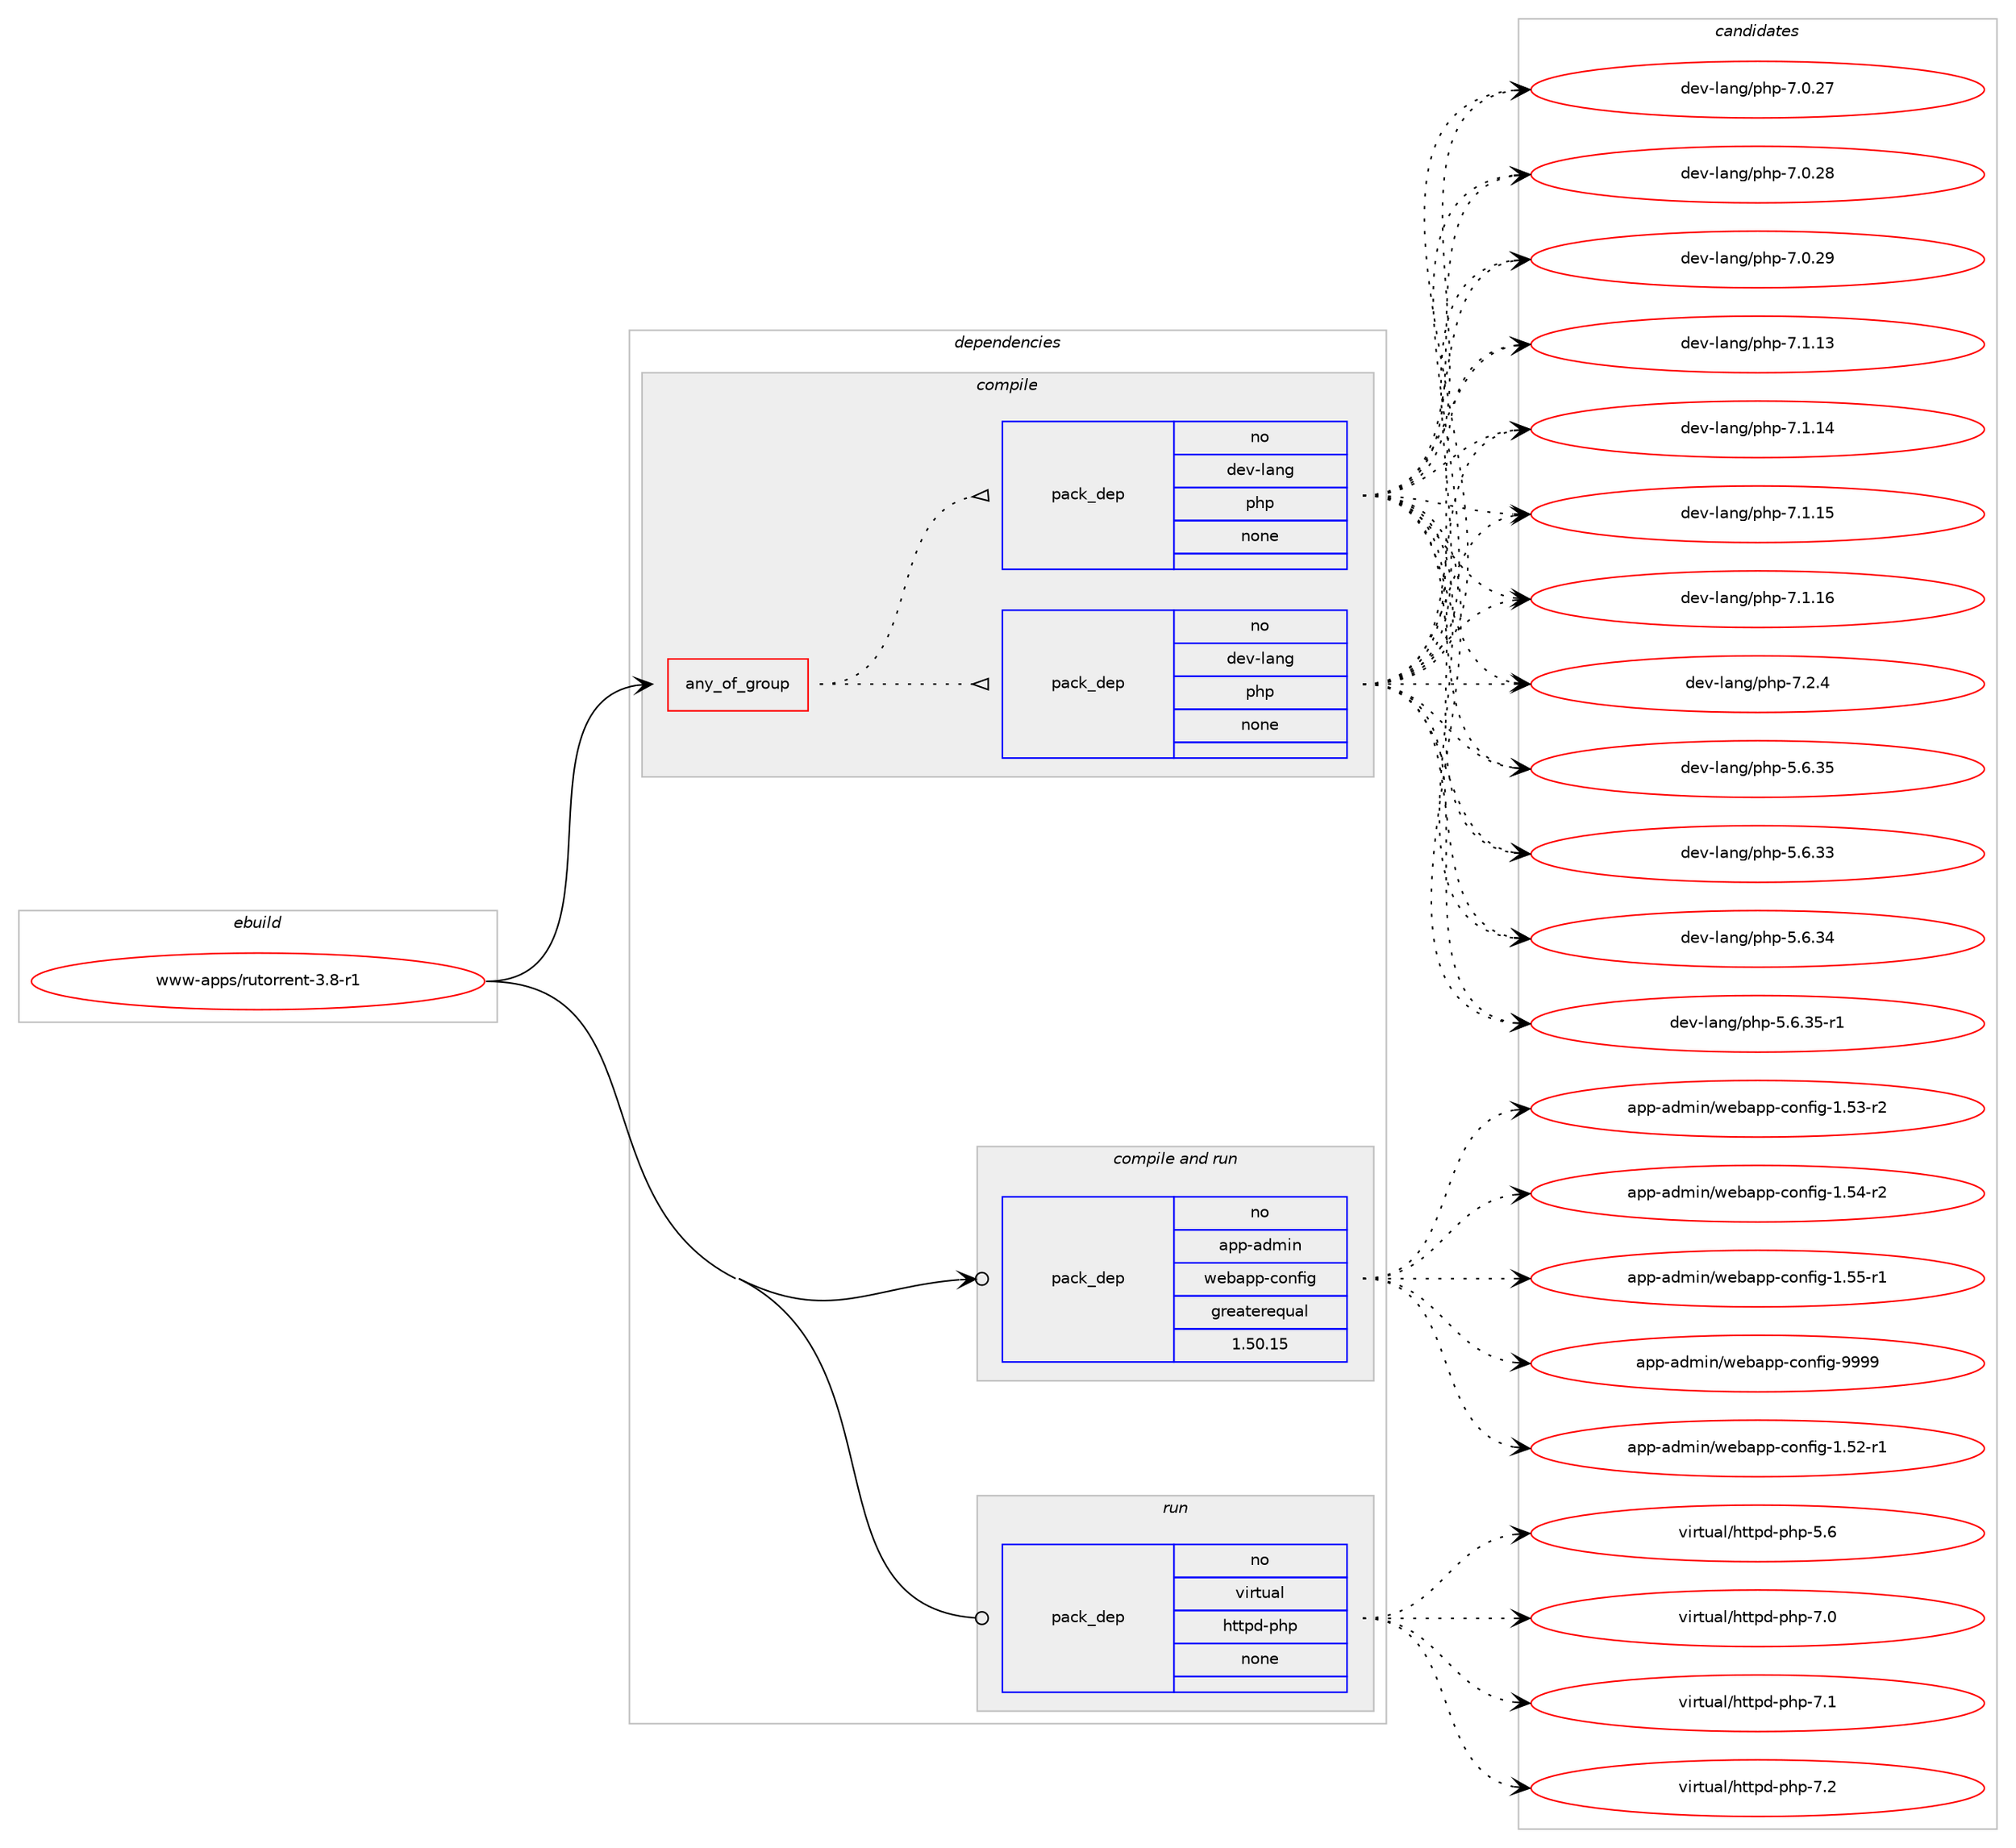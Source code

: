 digraph prolog {

# *************
# Graph options
# *************

newrank=true;
concentrate=true;
compound=true;
graph [rankdir=LR,fontname=Helvetica,fontsize=10,ranksep=1.5];#, ranksep=2.5, nodesep=0.2];
edge  [arrowhead=vee];
node  [fontname=Helvetica,fontsize=10];

# **********
# The ebuild
# **********

subgraph cluster_leftcol {
color=gray;
rank=same;
label=<<i>ebuild</i>>;
id [label="www-apps/rutorrent-3.8-r1", color=red, width=4, href="../www-apps/rutorrent-3.8-r1.svg"];
}

# ****************
# The dependencies
# ****************

subgraph cluster_midcol {
color=gray;
label=<<i>dependencies</i>>;
subgraph cluster_compile {
fillcolor="#eeeeee";
style=filled;
label=<<i>compile</i>>;
subgraph any38 {
dependency5418 [label=<<TABLE BORDER="0" CELLBORDER="1" CELLSPACING="0" CELLPADDING="4"><TR><TD CELLPADDING="10">any_of_group</TD></TR></TABLE>>, shape=none, color=red];subgraph pack5031 {
dependency5419 [label=<<TABLE BORDER="0" CELLBORDER="1" CELLSPACING="0" CELLPADDING="4" WIDTH="220"><TR><TD ROWSPAN="6" CELLPADDING="30">pack_dep</TD></TR><TR><TD WIDTH="110">no</TD></TR><TR><TD>dev-lang</TD></TR><TR><TD>php</TD></TR><TR><TD>none</TD></TR><TR><TD></TD></TR></TABLE>>, shape=none, color=blue];
}
dependency5418:e -> dependency5419:w [weight=20,style="dotted",arrowhead="oinv"];
subgraph pack5032 {
dependency5420 [label=<<TABLE BORDER="0" CELLBORDER="1" CELLSPACING="0" CELLPADDING="4" WIDTH="220"><TR><TD ROWSPAN="6" CELLPADDING="30">pack_dep</TD></TR><TR><TD WIDTH="110">no</TD></TR><TR><TD>dev-lang</TD></TR><TR><TD>php</TD></TR><TR><TD>none</TD></TR><TR><TD></TD></TR></TABLE>>, shape=none, color=blue];
}
dependency5418:e -> dependency5420:w [weight=20,style="dotted",arrowhead="oinv"];
}
id:e -> dependency5418:w [weight=20,style="solid",arrowhead="vee"];
}
subgraph cluster_compileandrun {
fillcolor="#eeeeee";
style=filled;
label=<<i>compile and run</i>>;
subgraph pack5033 {
dependency5421 [label=<<TABLE BORDER="0" CELLBORDER="1" CELLSPACING="0" CELLPADDING="4" WIDTH="220"><TR><TD ROWSPAN="6" CELLPADDING="30">pack_dep</TD></TR><TR><TD WIDTH="110">no</TD></TR><TR><TD>app-admin</TD></TR><TR><TD>webapp-config</TD></TR><TR><TD>greaterequal</TD></TR><TR><TD>1.50.15</TD></TR></TABLE>>, shape=none, color=blue];
}
id:e -> dependency5421:w [weight=20,style="solid",arrowhead="odotvee"];
}
subgraph cluster_run {
fillcolor="#eeeeee";
style=filled;
label=<<i>run</i>>;
subgraph pack5034 {
dependency5422 [label=<<TABLE BORDER="0" CELLBORDER="1" CELLSPACING="0" CELLPADDING="4" WIDTH="220"><TR><TD ROWSPAN="6" CELLPADDING="30">pack_dep</TD></TR><TR><TD WIDTH="110">no</TD></TR><TR><TD>virtual</TD></TR><TR><TD>httpd-php</TD></TR><TR><TD>none</TD></TR><TR><TD></TD></TR></TABLE>>, shape=none, color=blue];
}
id:e -> dependency5422:w [weight=20,style="solid",arrowhead="odot"];
}
}

# **************
# The candidates
# **************

subgraph cluster_choices {
rank=same;
color=gray;
label=<<i>candidates</i>>;

subgraph choice5031 {
color=black;
nodesep=1;
choice10010111845108971101034711210411245534654465153 [label="dev-lang/php-5.6.35", color=red, width=4,href="../dev-lang/php-5.6.35.svg"];
choice10010111845108971101034711210411245534654465151 [label="dev-lang/php-5.6.33", color=red, width=4,href="../dev-lang/php-5.6.33.svg"];
choice10010111845108971101034711210411245534654465152 [label="dev-lang/php-5.6.34", color=red, width=4,href="../dev-lang/php-5.6.34.svg"];
choice100101118451089711010347112104112455346544651534511449 [label="dev-lang/php-5.6.35-r1", color=red, width=4,href="../dev-lang/php-5.6.35-r1.svg"];
choice10010111845108971101034711210411245554648465055 [label="dev-lang/php-7.0.27", color=red, width=4,href="../dev-lang/php-7.0.27.svg"];
choice10010111845108971101034711210411245554648465056 [label="dev-lang/php-7.0.28", color=red, width=4,href="../dev-lang/php-7.0.28.svg"];
choice10010111845108971101034711210411245554648465057 [label="dev-lang/php-7.0.29", color=red, width=4,href="../dev-lang/php-7.0.29.svg"];
choice10010111845108971101034711210411245554649464951 [label="dev-lang/php-7.1.13", color=red, width=4,href="../dev-lang/php-7.1.13.svg"];
choice10010111845108971101034711210411245554649464952 [label="dev-lang/php-7.1.14", color=red, width=4,href="../dev-lang/php-7.1.14.svg"];
choice10010111845108971101034711210411245554649464953 [label="dev-lang/php-7.1.15", color=red, width=4,href="../dev-lang/php-7.1.15.svg"];
choice10010111845108971101034711210411245554649464954 [label="dev-lang/php-7.1.16", color=red, width=4,href="../dev-lang/php-7.1.16.svg"];
choice100101118451089711010347112104112455546504652 [label="dev-lang/php-7.2.4", color=red, width=4,href="../dev-lang/php-7.2.4.svg"];
dependency5419:e -> choice10010111845108971101034711210411245534654465153:w [style=dotted,weight="100"];
dependency5419:e -> choice10010111845108971101034711210411245534654465151:w [style=dotted,weight="100"];
dependency5419:e -> choice10010111845108971101034711210411245534654465152:w [style=dotted,weight="100"];
dependency5419:e -> choice100101118451089711010347112104112455346544651534511449:w [style=dotted,weight="100"];
dependency5419:e -> choice10010111845108971101034711210411245554648465055:w [style=dotted,weight="100"];
dependency5419:e -> choice10010111845108971101034711210411245554648465056:w [style=dotted,weight="100"];
dependency5419:e -> choice10010111845108971101034711210411245554648465057:w [style=dotted,weight="100"];
dependency5419:e -> choice10010111845108971101034711210411245554649464951:w [style=dotted,weight="100"];
dependency5419:e -> choice10010111845108971101034711210411245554649464952:w [style=dotted,weight="100"];
dependency5419:e -> choice10010111845108971101034711210411245554649464953:w [style=dotted,weight="100"];
dependency5419:e -> choice10010111845108971101034711210411245554649464954:w [style=dotted,weight="100"];
dependency5419:e -> choice100101118451089711010347112104112455546504652:w [style=dotted,weight="100"];
}
subgraph choice5032 {
color=black;
nodesep=1;
choice10010111845108971101034711210411245534654465153 [label="dev-lang/php-5.6.35", color=red, width=4,href="../dev-lang/php-5.6.35.svg"];
choice10010111845108971101034711210411245534654465151 [label="dev-lang/php-5.6.33", color=red, width=4,href="../dev-lang/php-5.6.33.svg"];
choice10010111845108971101034711210411245534654465152 [label="dev-lang/php-5.6.34", color=red, width=4,href="../dev-lang/php-5.6.34.svg"];
choice100101118451089711010347112104112455346544651534511449 [label="dev-lang/php-5.6.35-r1", color=red, width=4,href="../dev-lang/php-5.6.35-r1.svg"];
choice10010111845108971101034711210411245554648465055 [label="dev-lang/php-7.0.27", color=red, width=4,href="../dev-lang/php-7.0.27.svg"];
choice10010111845108971101034711210411245554648465056 [label="dev-lang/php-7.0.28", color=red, width=4,href="../dev-lang/php-7.0.28.svg"];
choice10010111845108971101034711210411245554648465057 [label="dev-lang/php-7.0.29", color=red, width=4,href="../dev-lang/php-7.0.29.svg"];
choice10010111845108971101034711210411245554649464951 [label="dev-lang/php-7.1.13", color=red, width=4,href="../dev-lang/php-7.1.13.svg"];
choice10010111845108971101034711210411245554649464952 [label="dev-lang/php-7.1.14", color=red, width=4,href="../dev-lang/php-7.1.14.svg"];
choice10010111845108971101034711210411245554649464953 [label="dev-lang/php-7.1.15", color=red, width=4,href="../dev-lang/php-7.1.15.svg"];
choice10010111845108971101034711210411245554649464954 [label="dev-lang/php-7.1.16", color=red, width=4,href="../dev-lang/php-7.1.16.svg"];
choice100101118451089711010347112104112455546504652 [label="dev-lang/php-7.2.4", color=red, width=4,href="../dev-lang/php-7.2.4.svg"];
dependency5420:e -> choice10010111845108971101034711210411245534654465153:w [style=dotted,weight="100"];
dependency5420:e -> choice10010111845108971101034711210411245534654465151:w [style=dotted,weight="100"];
dependency5420:e -> choice10010111845108971101034711210411245534654465152:w [style=dotted,weight="100"];
dependency5420:e -> choice100101118451089711010347112104112455346544651534511449:w [style=dotted,weight="100"];
dependency5420:e -> choice10010111845108971101034711210411245554648465055:w [style=dotted,weight="100"];
dependency5420:e -> choice10010111845108971101034711210411245554648465056:w [style=dotted,weight="100"];
dependency5420:e -> choice10010111845108971101034711210411245554648465057:w [style=dotted,weight="100"];
dependency5420:e -> choice10010111845108971101034711210411245554649464951:w [style=dotted,weight="100"];
dependency5420:e -> choice10010111845108971101034711210411245554649464952:w [style=dotted,weight="100"];
dependency5420:e -> choice10010111845108971101034711210411245554649464953:w [style=dotted,weight="100"];
dependency5420:e -> choice10010111845108971101034711210411245554649464954:w [style=dotted,weight="100"];
dependency5420:e -> choice100101118451089711010347112104112455546504652:w [style=dotted,weight="100"];
}
subgraph choice5033 {
color=black;
nodesep=1;
choice971121124597100109105110471191019897112112459911111010210510345494653504511449 [label="app-admin/webapp-config-1.52-r1", color=red, width=4,href="../app-admin/webapp-config-1.52-r1.svg"];
choice971121124597100109105110471191019897112112459911111010210510345494653514511450 [label="app-admin/webapp-config-1.53-r2", color=red, width=4,href="../app-admin/webapp-config-1.53-r2.svg"];
choice971121124597100109105110471191019897112112459911111010210510345494653524511450 [label="app-admin/webapp-config-1.54-r2", color=red, width=4,href="../app-admin/webapp-config-1.54-r2.svg"];
choice971121124597100109105110471191019897112112459911111010210510345494653534511449 [label="app-admin/webapp-config-1.55-r1", color=red, width=4,href="../app-admin/webapp-config-1.55-r1.svg"];
choice97112112459710010910511047119101989711211245991111101021051034557575757 [label="app-admin/webapp-config-9999", color=red, width=4,href="../app-admin/webapp-config-9999.svg"];
dependency5421:e -> choice971121124597100109105110471191019897112112459911111010210510345494653504511449:w [style=dotted,weight="100"];
dependency5421:e -> choice971121124597100109105110471191019897112112459911111010210510345494653514511450:w [style=dotted,weight="100"];
dependency5421:e -> choice971121124597100109105110471191019897112112459911111010210510345494653524511450:w [style=dotted,weight="100"];
dependency5421:e -> choice971121124597100109105110471191019897112112459911111010210510345494653534511449:w [style=dotted,weight="100"];
dependency5421:e -> choice97112112459710010910511047119101989711211245991111101021051034557575757:w [style=dotted,weight="100"];
}
subgraph choice5034 {
color=black;
nodesep=1;
choice11810511411611797108471041161161121004511210411245534654 [label="virtual/httpd-php-5.6", color=red, width=4,href="../virtual/httpd-php-5.6.svg"];
choice11810511411611797108471041161161121004511210411245554648 [label="virtual/httpd-php-7.0", color=red, width=4,href="../virtual/httpd-php-7.0.svg"];
choice11810511411611797108471041161161121004511210411245554649 [label="virtual/httpd-php-7.1", color=red, width=4,href="../virtual/httpd-php-7.1.svg"];
choice11810511411611797108471041161161121004511210411245554650 [label="virtual/httpd-php-7.2", color=red, width=4,href="../virtual/httpd-php-7.2.svg"];
dependency5422:e -> choice11810511411611797108471041161161121004511210411245534654:w [style=dotted,weight="100"];
dependency5422:e -> choice11810511411611797108471041161161121004511210411245554648:w [style=dotted,weight="100"];
dependency5422:e -> choice11810511411611797108471041161161121004511210411245554649:w [style=dotted,weight="100"];
dependency5422:e -> choice11810511411611797108471041161161121004511210411245554650:w [style=dotted,weight="100"];
}
}

}
